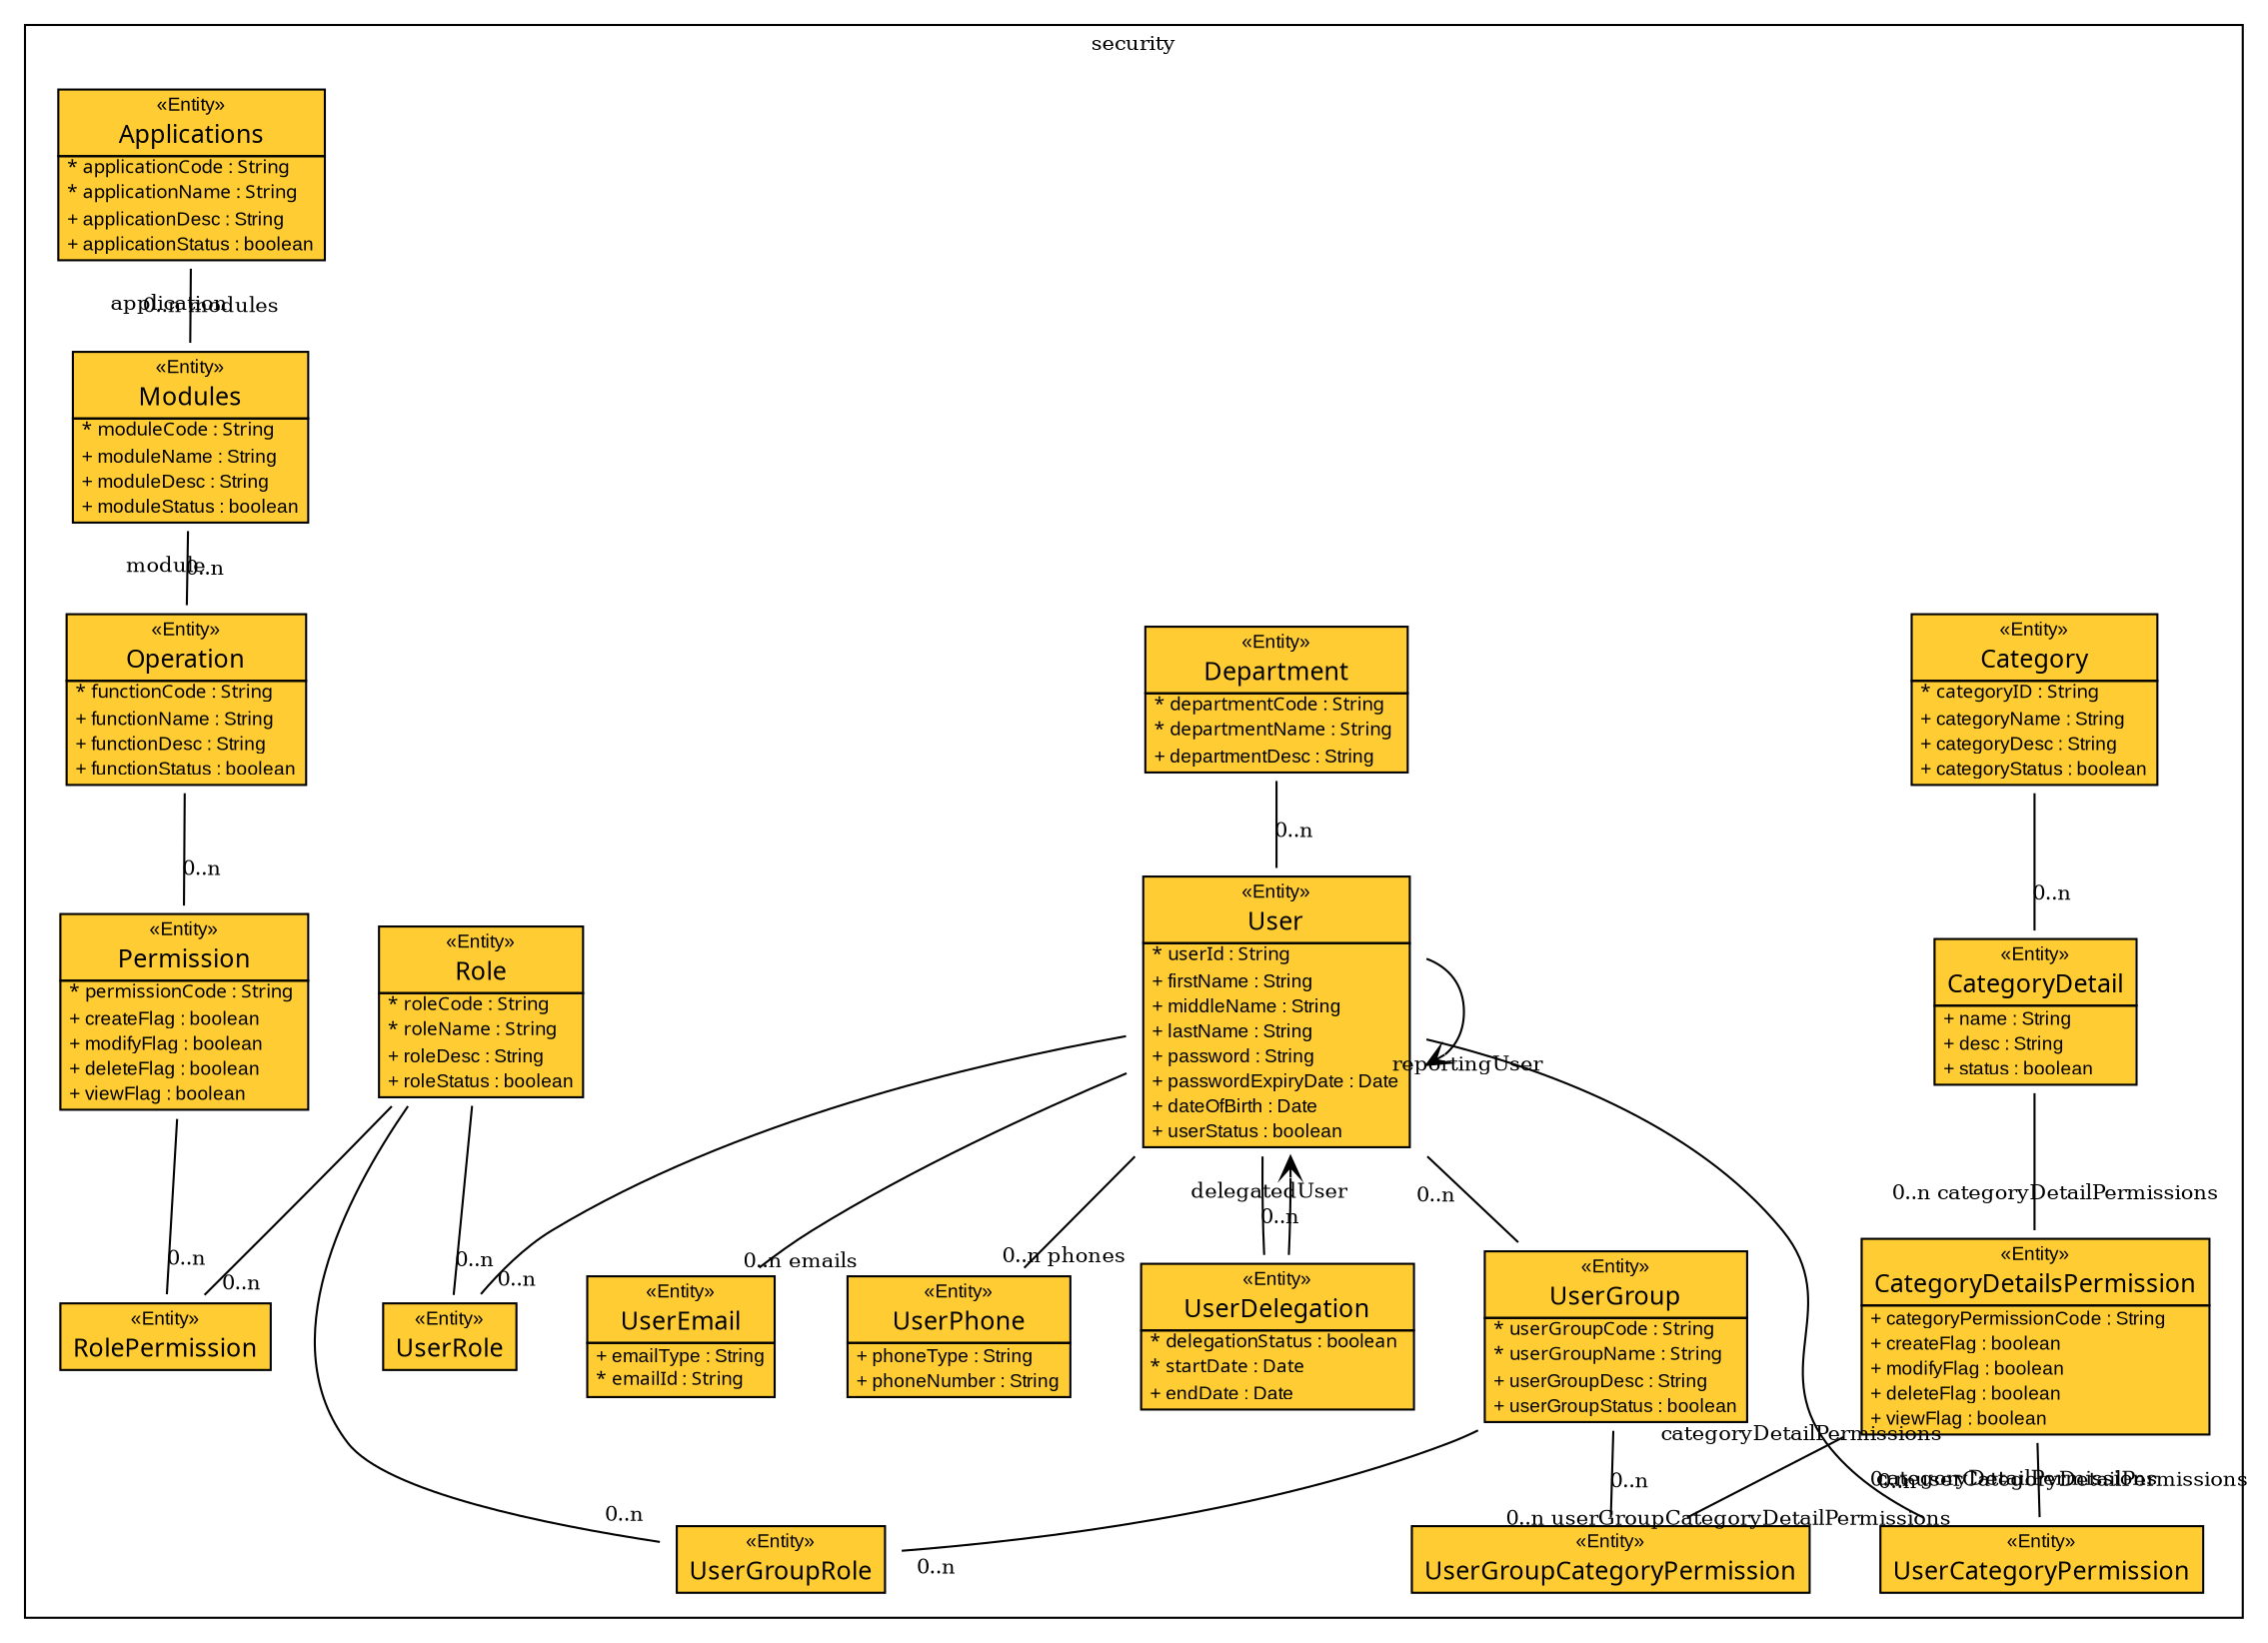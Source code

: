 
	
digraph G {             
	fontsize = 10        
	node [                          
		fontsize = 10                
		fontname="arial"
		shape=plaintext
	     ]        
	     
	edge [                            
		fontsize = 10        
	     ]        
	
	
	
		subgraph clusterirepapplication {
			label = "irepapplication"  
			
				
				
			
		}
	

	
		subgraph clustersecurity {
			label = "security"  
			
				
				

	Applications [label=<<table border="0" cellborder="1" cellspacing="0" cellpadding="0" port="p" bgcolor="#FFCC33">
	<tr><td>
	<table border="0" cellspacing="1" cellpadding="1">
		<tr><td> &laquo;Entity&raquo; </td></tr>
		<tr><td><font face="arialbd"  point-size="12.0"> Applications </font></td></tr>
	</table></td></tr>
	
	
		<tr><td>
			<table border="0" cellspacing="0" cellpadding="1">	
		
		
			 
				<tr><td align="left"><font face="arialbd"> * applicationCode : String </font> </td></tr>			
			
		
		

		
			 
				<tr><td align="left"><font face="arialbd"> * applicationName : String </font> </td></tr>			
			
		
		

		
			
				<tr><td align="left"> + applicationDesc : String </td></tr>
			
		
		

		
			
				<tr><td align="left"> + applicationStatus : boolean </td></tr>
			
		
		

		
		
		
			</table>		
		</td></tr>
	
	
	
	</table>>, fontname="arial", fontcolor="black", fontsize=9.0];



	Category [label=<<table border="0" cellborder="1" cellspacing="0" cellpadding="0" port="p" bgcolor="#FFCC33">
	<tr><td>
	<table border="0" cellspacing="1" cellpadding="1">
		<tr><td> &laquo;Entity&raquo; </td></tr>
		<tr><td><font face="arialbd"  point-size="12.0"> Category </font></td></tr>
	</table></td></tr>
	
	
		<tr><td>
			<table border="0" cellspacing="0" cellpadding="1">	
		
		
			 
				<tr><td align="left"><font face="arialbd"> * categoryID : String </font> </td></tr>			
			
		
		

		
			
				<tr><td align="left"> + categoryName : String </td></tr>
			
		
		

		
			
				<tr><td align="left"> + categoryDesc : String </td></tr>
			
		
		

		
			
				<tr><td align="left"> + categoryStatus : boolean </td></tr>
			
		
		

		
		
		
			</table>		
		</td></tr>
	
	
	
	</table>>, fontname="arial", fontcolor="black", fontsize=9.0];



	CategoryDetail [label=<<table border="0" cellborder="1" cellspacing="0" cellpadding="0" port="p" bgcolor="#FFCC33">
	<tr><td>
	<table border="0" cellspacing="1" cellpadding="1">
		<tr><td> &laquo;Entity&raquo; </td></tr>
		<tr><td><font face="arialbd"  point-size="12.0"> CategoryDetail </font></td></tr>
	</table></td></tr>
	
	
		<tr><td>
			<table border="0" cellspacing="0" cellpadding="1">	
		
		
			
				<tr><td align="left"> + name : String </td></tr>
			
		
		

		
			
				<tr><td align="left"> + desc : String </td></tr>
			
		
		

		
			
				<tr><td align="left"> + status : boolean </td></tr>
			
		
		

		
		
		
			</table>		
		</td></tr>
	
	
	
	</table>>, fontname="arial", fontcolor="black", fontsize=9.0];



	CategoryDetailsPermission [label=<<table border="0" cellborder="1" cellspacing="0" cellpadding="0" port="p" bgcolor="#FFCC33">
	<tr><td>
	<table border="0" cellspacing="1" cellpadding="1">
		<tr><td> &laquo;Entity&raquo; </td></tr>
		<tr><td><font face="arialbd"  point-size="12.0"> CategoryDetailsPermission </font></td></tr>
	</table></td></tr>
	
	
		<tr><td>
			<table border="0" cellspacing="0" cellpadding="1">	
		
		
			
				<tr><td align="left"> + categoryPermissionCode : String </td></tr>
			
		
		

		
			
				<tr><td align="left"> + createFlag : boolean </td></tr>
			
		
		

		
			
				<tr><td align="left"> + modifyFlag : boolean </td></tr>
			
		
		

		
			
				<tr><td align="left"> + deleteFlag : boolean </td></tr>
			
		
		

		
			
				<tr><td align="left"> + viewFlag : boolean </td></tr>
			
		
		

		
		
		
			</table>		
		</td></tr>
	
	
	
	</table>>, fontname="arial", fontcolor="black", fontsize=9.0];



	Department [label=<<table border="0" cellborder="1" cellspacing="0" cellpadding="0" port="p" bgcolor="#FFCC33">
	<tr><td>
	<table border="0" cellspacing="1" cellpadding="1">
		<tr><td> &laquo;Entity&raquo; </td></tr>
		<tr><td><font face="arialbd"  point-size="12.0"> Department </font></td></tr>
	</table></td></tr>
	
	
		<tr><td>
			<table border="0" cellspacing="0" cellpadding="1">	
		
		
			 
				<tr><td align="left"><font face="arialbd"> * departmentCode : String </font> </td></tr>			
			
		
		

		
			 
				<tr><td align="left"><font face="arialbd"> * departmentName : String </font> </td></tr>			
			
		
		

		
			
				<tr><td align="left"> + departmentDesc : String </td></tr>
			
		
		

		
		
		
			</table>		
		</td></tr>
	
	
	
	</table>>, fontname="arial", fontcolor="black", fontsize=9.0];



	Modules [label=<<table border="0" cellborder="1" cellspacing="0" cellpadding="0" port="p" bgcolor="#FFCC33">
	<tr><td>
	<table border="0" cellspacing="1" cellpadding="1">
		<tr><td> &laquo;Entity&raquo; </td></tr>
		<tr><td><font face="arialbd"  point-size="12.0"> Modules </font></td></tr>
	</table></td></tr>
	
	
		<tr><td>
			<table border="0" cellspacing="0" cellpadding="1">	
		
		
			 
				<tr><td align="left"><font face="arialbd"> * moduleCode : String </font> </td></tr>			
			
		
		

		
			
				<tr><td align="left"> + moduleName : String </td></tr>
			
		
		

		
			
				<tr><td align="left"> + moduleDesc : String </td></tr>
			
		
		

		
			
				<tr><td align="left"> + moduleStatus : boolean </td></tr>
			
		
		

		
		
		
			</table>		
		</td></tr>
	
	
	
	</table>>, fontname="arial", fontcolor="black", fontsize=9.0];



	Operation [label=<<table border="0" cellborder="1" cellspacing="0" cellpadding="0" port="p" bgcolor="#FFCC33">
	<tr><td>
	<table border="0" cellspacing="1" cellpadding="1">
		<tr><td> &laquo;Entity&raquo; </td></tr>
		<tr><td><font face="arialbd"  point-size="12.0"> Operation </font></td></tr>
	</table></td></tr>
	
	
		<tr><td>
			<table border="0" cellspacing="0" cellpadding="1">	
		
		
			 
				<tr><td align="left"><font face="arialbd"> * functionCode : String </font> </td></tr>			
			
		
		

		
			
				<tr><td align="left"> + functionName : String </td></tr>
			
		
		

		
			
				<tr><td align="left"> + functionDesc : String </td></tr>
			
		
		

		
			
				<tr><td align="left"> + functionStatus : boolean </td></tr>
			
		
		

		
		
		
			</table>		
		</td></tr>
	
	
	
	</table>>, fontname="arial", fontcolor="black", fontsize=9.0];



	Permission [label=<<table border="0" cellborder="1" cellspacing="0" cellpadding="0" port="p" bgcolor="#FFCC33">
	<tr><td>
	<table border="0" cellspacing="1" cellpadding="1">
		<tr><td> &laquo;Entity&raquo; </td></tr>
		<tr><td><font face="arialbd"  point-size="12.0"> Permission </font></td></tr>
	</table></td></tr>
	
	
		<tr><td>
			<table border="0" cellspacing="0" cellpadding="1">	
		
		
			 
				<tr><td align="left"><font face="arialbd"> * permissionCode : String </font> </td></tr>			
			
		
		

		
			
				<tr><td align="left"> + createFlag : boolean </td></tr>
			
		
		

		
			
				<tr><td align="left"> + modifyFlag : boolean </td></tr>
			
		
		

		
			
				<tr><td align="left"> + deleteFlag : boolean </td></tr>
			
		
		

		
			
				<tr><td align="left"> + viewFlag : boolean </td></tr>
			
		
		

		
		
		
			</table>		
		</td></tr>
	
	
	
	</table>>, fontname="arial", fontcolor="black", fontsize=9.0];



	Role [label=<<table border="0" cellborder="1" cellspacing="0" cellpadding="0" port="p" bgcolor="#FFCC33">
	<tr><td>
	<table border="0" cellspacing="1" cellpadding="1">
		<tr><td> &laquo;Entity&raquo; </td></tr>
		<tr><td><font face="arialbd"  point-size="12.0"> Role </font></td></tr>
	</table></td></tr>
	
	
		<tr><td>
			<table border="0" cellspacing="0" cellpadding="1">	
		
		
			 
				<tr><td align="left"><font face="arialbd"> * roleCode : String </font> </td></tr>			
			
		
		

		
			 
				<tr><td align="left"><font face="arialbd"> * roleName : String </font> </td></tr>			
			
		
		

		
			
				<tr><td align="left"> + roleDesc : String </td></tr>
			
		
		

		
			
				<tr><td align="left"> + roleStatus : boolean </td></tr>
			
		
		

		
		
		
			</table>		
		</td></tr>
	
	
	
	</table>>, fontname="arial", fontcolor="black", fontsize=9.0];



	RolePermission [label=<<table border="0" cellborder="1" cellspacing="0" cellpadding="0" port="p" bgcolor="#FFCC33">
	<tr><td>
	<table border="0" cellspacing="1" cellpadding="1">
		<tr><td> &laquo;Entity&raquo; </td></tr>
		<tr><td><font face="arialbd"  point-size="12.0"> RolePermission </font></td></tr>
	</table></td></tr>
	
	
	
	
	</table>>, fontname="arial", fontcolor="black", fontsize=9.0];



	User [label=<<table border="0" cellborder="1" cellspacing="0" cellpadding="0" port="p" bgcolor="#FFCC33">
	<tr><td>
	<table border="0" cellspacing="1" cellpadding="1">
		<tr><td> &laquo;Entity&raquo; </td></tr>
		<tr><td><font face="arialbd"  point-size="12.0"> User </font></td></tr>
	</table></td></tr>
	
	
		<tr><td>
			<table border="0" cellspacing="0" cellpadding="1">	
		
		
			 
				<tr><td align="left"><font face="arialbd"> * userId : String </font> </td></tr>			
			
		
		

		
			
				<tr><td align="left"> + firstName : String </td></tr>
			
		
		

		
			
				<tr><td align="left"> + middleName : String </td></tr>
			
		
		

		
			
				<tr><td align="left"> + lastName : String </td></tr>
			
		
		

		
			
				<tr><td align="left"> + password : String </td></tr>
			
		
		

		
			
				<tr><td align="left"> + passwordExpiryDate : Date </td></tr>
			
		
		

		
			
				<tr><td align="left"> + dateOfBirth : Date </td></tr>
			
		
		

		
			
				<tr><td align="left"> + userStatus : boolean </td></tr>
			
		
		

		
		
		
			</table>		
		</td></tr>
	
	
	
	</table>>, fontname="arial", fontcolor="black", fontsize=9.0];



	UserCategoryPermission [label=<<table border="0" cellborder="1" cellspacing="0" cellpadding="0" port="p" bgcolor="#FFCC33">
	<tr><td>
	<table border="0" cellspacing="1" cellpadding="1">
		<tr><td> &laquo;Entity&raquo; </td></tr>
		<tr><td><font face="arialbd"  point-size="12.0"> UserCategoryPermission </font></td></tr>
	</table></td></tr>
	
	
	
	
	</table>>, fontname="arial", fontcolor="black", fontsize=9.0];



	UserDelegation [label=<<table border="0" cellborder="1" cellspacing="0" cellpadding="0" port="p" bgcolor="#FFCC33">
	<tr><td>
	<table border="0" cellspacing="1" cellpadding="1">
		<tr><td> &laquo;Entity&raquo; </td></tr>
		<tr><td><font face="arialbd"  point-size="12.0"> UserDelegation </font></td></tr>
	</table></td></tr>
	
	
		<tr><td>
			<table border="0" cellspacing="0" cellpadding="1">	
		
		
			 
				<tr><td align="left"><font face="arialbd"> * delegationStatus : boolean </font> </td></tr>			
			
		
		

		
			 
				<tr><td align="left"><font face="arialbd"> * startDate : Date </font> </td></tr>			
			
		
		

		
			
				<tr><td align="left"> + endDate : Date </td></tr>
			
		
		

		
		
		
			</table>		
		</td></tr>
	
	
	
	</table>>, fontname="arial", fontcolor="black", fontsize=9.0];



	UserEmail [label=<<table border="0" cellborder="1" cellspacing="0" cellpadding="0" port="p" bgcolor="#FFCC33">
	<tr><td>
	<table border="0" cellspacing="1" cellpadding="1">
		<tr><td> &laquo;Entity&raquo; </td></tr>
		<tr><td><font face="arialbd"  point-size="12.0"> UserEmail </font></td></tr>
	</table></td></tr>
	
	
		<tr><td>
			<table border="0" cellspacing="0" cellpadding="1">	
		
		
			
				<tr><td align="left"> + emailType : String </td></tr>
			
		
		

		
			 
				<tr><td align="left"><font face="arialbd"> * emailId : String </font> </td></tr>			
			
		
		

		
		
		
			</table>		
		</td></tr>
	
	
	
	</table>>, fontname="arial", fontcolor="black", fontsize=9.0];



	UserGroup [label=<<table border="0" cellborder="1" cellspacing="0" cellpadding="0" port="p" bgcolor="#FFCC33">
	<tr><td>
	<table border="0" cellspacing="1" cellpadding="1">
		<tr><td> &laquo;Entity&raquo; </td></tr>
		<tr><td><font face="arialbd"  point-size="12.0"> UserGroup </font></td></tr>
	</table></td></tr>
	
	
		<tr><td>
			<table border="0" cellspacing="0" cellpadding="1">	
		
		
			 
				<tr><td align="left"><font face="arialbd"> * userGroupCode : String </font> </td></tr>			
			
		
		

		
			 
				<tr><td align="left"><font face="arialbd"> * userGroupName : String </font> </td></tr>			
			
		
		

		
			
				<tr><td align="left"> + userGroupDesc : String </td></tr>
			
		
		

		
			
				<tr><td align="left"> + userGroupStatus : boolean </td></tr>
			
		
		

		
		
		
			</table>		
		</td></tr>
	
	
	
	</table>>, fontname="arial", fontcolor="black", fontsize=9.0];



	UserGroupCategoryPermission [label=<<table border="0" cellborder="1" cellspacing="0" cellpadding="0" port="p" bgcolor="#FFCC33">
	<tr><td>
	<table border="0" cellspacing="1" cellpadding="1">
		<tr><td> &laquo;Entity&raquo; </td></tr>
		<tr><td><font face="arialbd"  point-size="12.0"> UserGroupCategoryPermission </font></td></tr>
	</table></td></tr>
	
	
	
	
	</table>>, fontname="arial", fontcolor="black", fontsize=9.0];



	UserGroupRole [label=<<table border="0" cellborder="1" cellspacing="0" cellpadding="0" port="p" bgcolor="#FFCC33">
	<tr><td>
	<table border="0" cellspacing="1" cellpadding="1">
		<tr><td> &laquo;Entity&raquo; </td></tr>
		<tr><td><font face="arialbd"  point-size="12.0"> UserGroupRole </font></td></tr>
	</table></td></tr>
	
	
	
	
	</table>>, fontname="arial", fontcolor="black", fontsize=9.0];



	UserPhone [label=<<table border="0" cellborder="1" cellspacing="0" cellpadding="0" port="p" bgcolor="#FFCC33">
	<tr><td>
	<table border="0" cellspacing="1" cellpadding="1">
		<tr><td> &laquo;Entity&raquo; </td></tr>
		<tr><td><font face="arialbd"  point-size="12.0"> UserPhone </font></td></tr>
	</table></td></tr>
	
	
		<tr><td>
			<table border="0" cellspacing="0" cellpadding="1">	
		
		
			
				<tr><td align="left"> + phoneType : String </td></tr>
			
		
		

		
			
				<tr><td align="left"> + phoneNumber : String </td></tr>
			
		
		

		
		
		
			</table>		
		</td></tr>
	
	
	
	</table>>, fontname="arial", fontcolor="black", fontsize=9.0];



	UserRole [label=<<table border="0" cellborder="1" cellspacing="0" cellpadding="0" port="p" bgcolor="#FFCC33">
	<tr><td>
	<table border="0" cellspacing="1" cellpadding="1">
		<tr><td> &laquo;Entity&raquo; </td></tr>
		<tr><td><font face="arialbd"  point-size="12.0"> UserRole </font></td></tr>
	</table></td></tr>
	
	
	
	
	</table>>, fontname="arial", fontcolor="black", fontsize=9.0];


			
		}
	

	
		
	edge [arrowhead = "empty"]

		
		
	edge [arrowhead = "none"]

		
	    	edge [arrowtail="none" arrowhead = "none" headlabel="0..n modules" taillabel="application" labeldistance="2.0" labelangle="-30"]
	
		Applications -> Modules

	    	edge [arrowtail="none" arrowhead = "none" headlabel="0..n " taillabel="" labeldistance="2.0" labelangle="-30"]
	
		Category -> CategoryDetail

	    	edge [arrowtail="none" arrowhead = "none" headlabel="0..n categoryDetailPermissions" taillabel="" labeldistance="2.0" labelangle="-30"]
	
		CategoryDetail -> CategoryDetailsPermission

	    	edge [arrowtail="none" arrowhead = "none" headlabel="0..n userCategoryDetailPermissions" taillabel="categoryDetailPermissions" labeldistance="2.0" labelangle="-30"]
	
		CategoryDetailsPermission -> UserCategoryPermission

	    	edge [arrowtail="none" arrowhead = "none" headlabel="0..n userGroupCategoryDetailPermissions" taillabel="categoryDetailPermissions" labeldistance="2.0" labelangle="-30"]
	
		CategoryDetailsPermission -> UserGroupCategoryPermission

	    	edge [arrowtail="none" arrowhead = "none" headlabel="0..n " taillabel="" labeldistance="2.0" labelangle="-30"]
	
		Department -> User

	    	edge [arrowtail="none" arrowhead = "none" headlabel="0..n " taillabel="module" labeldistance="2.0" labelangle="-30"]
	
		Modules -> Operation

	    	edge [arrowtail="none" arrowhead = "none" headlabel="0..n " taillabel="" labeldistance="2.0" labelangle="-30"]
	
		Operation -> Permission

	    	edge [arrowtail="none" arrowhead = "none" headlabel="0..n " taillabel="" labeldistance="2.0" labelangle="-30"]
	
		Permission -> RolePermission

	    	edge [arrowtail="none" arrowhead = "none" headlabel="0..n " taillabel="" labeldistance="2.0" labelangle="-30"]
	
		Role -> RolePermission

	    	edge [arrowtail="none" arrowhead = "none" headlabel="0..n " taillabel="" labeldistance="2.0" labelangle="-30"]
	
		Role -> UserGroupRole

	    	edge [arrowtail="none" arrowhead = "none" headlabel="0..n " taillabel="" labeldistance="2.0" labelangle="-30"]
	
		Role -> UserRole

			edge [arrowtail="none" arrowhead = "open" headlabel="reportingUser" taillabel="" labeldistance="2.0" labelangle="-30"]
	
		User -> User

	    	edge [arrowtail="none" arrowhead = "none" headlabel="0..n " taillabel="" labeldistance="2.0" labelangle="-30"]
	
		User -> UserCategoryPermission

	    	edge [arrowtail="none" arrowhead = "none" headlabel="0..n " taillabel="" labeldistance="2.0" labelangle="-30"]
	
		User -> UserDelegation

			edge [arrowtail="diamond" arrowhead = "none" headlabel="0..n emails" taillabel="" labeldistance="2.0" labelangle="-30"]
	
		User -> UserEmail

	    	edge [arrowtail="none" arrowhead = "none" headlabel="" taillabel="0..n " labeldistance="2.0" labelangle="-30"]
	
		User -> UserGroup

			edge [arrowtail="diamond" arrowhead = "none" headlabel="0..n phones" taillabel="" labeldistance="2.0" labelangle="-30"]
	
		User -> UserPhone

	    	edge [arrowtail="none" arrowhead = "none" headlabel="0..n " taillabel="" labeldistance="2.0" labelangle="-30"]
	
		User -> UserRole

			edge [arrowtail="none" arrowhead = "open" headlabel="delegatedUser" taillabel="" labeldistance="2.0" labelangle="-30"]
	
		UserDelegation -> User

	    	edge [arrowtail="none" arrowhead = "none" headlabel="0..n " taillabel="" labeldistance="2.0" labelangle="-30"]
	
		UserGroup -> UserGroupCategoryPermission

	    	edge [arrowtail="none" arrowhead = "none" headlabel="0..n " taillabel="" labeldistance="2.0" labelangle="-30"]
	
		UserGroup -> UserGroupRole

		
	
	
	}
	
